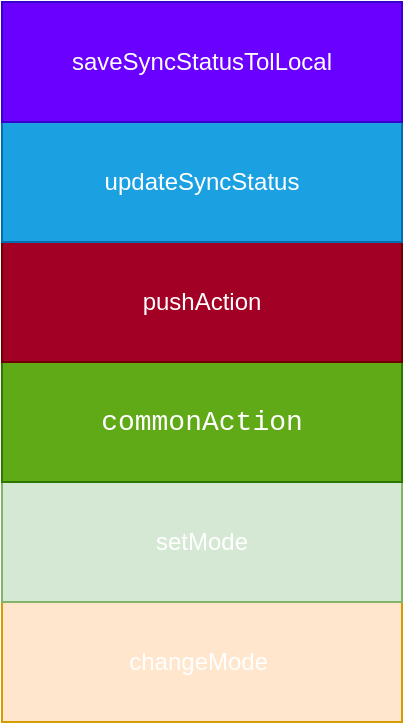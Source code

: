 <mxfile version="14.4.4" type="github">
  <diagram id="NTRb6LynuOVtb8wq7M6x" name="Page-1">
    <mxGraphModel dx="1405" dy="752" grid="1" gridSize="10" guides="1" tooltips="1" connect="1" arrows="1" fold="1" page="1" pageScale="1" pageWidth="827" pageHeight="1169" math="0" shadow="0">
      <root>
        <mxCell id="0" />
        <mxCell id="1" parent="0" />
        <mxCell id="IPjrpy-a-t6D2CHBjiBg-1" value="&lt;br&gt;&lt;br&gt;&lt;div style=&quot;color: rgb(212 , 212 , 212) ; background-color: rgb(30 , 30 , 30) ; font-family: &amp;#34;consolas&amp;#34; , &amp;#34;courier new&amp;#34; , monospace ; font-weight: normal ; font-size: 14px ; line-height: 19px&quot;&gt;&lt;br&gt;&lt;/div&gt;&lt;br&gt;" style="rounded=0;whiteSpace=wrap;html=1;" vertex="1" parent="1">
          <mxGeometry x="350" y="290" width="200" height="360" as="geometry" />
        </mxCell>
        <mxCell id="IPjrpy-a-t6D2CHBjiBg-4" value="&lt;font color=&quot;#ffffff&quot;&gt;changeMode&amp;nbsp;&lt;/font&gt;" style="rounded=0;whiteSpace=wrap;html=1;fillColor=#ffe6cc;strokeColor=#d79b00;" vertex="1" parent="1">
          <mxGeometry x="350" y="590" width="200" height="60" as="geometry" />
        </mxCell>
        <mxCell id="IPjrpy-a-t6D2CHBjiBg-6" value="&lt;font color=&quot;#ffffff&quot;&gt;setMode&lt;/font&gt;" style="rounded=0;whiteSpace=wrap;html=1;fillColor=#d5e8d4;strokeColor=#82b366;" vertex="1" parent="1">
          <mxGeometry x="350" y="530" width="200" height="60" as="geometry" />
        </mxCell>
        <mxCell id="IPjrpy-a-t6D2CHBjiBg-7" value="&lt;div style=&quot;font-family: &amp;#34;consolas&amp;#34; , &amp;#34;courier new&amp;#34; , monospace ; font-size: 14px ; line-height: 19px&quot;&gt;&lt;span style=&quot;background-color: rgb(96 , 169 , 23)&quot;&gt;commonAction&lt;/span&gt;&lt;/div&gt;" style="rounded=0;whiteSpace=wrap;html=1;strokeColor=#2D7600;fontColor=#ffffff;fillColor=#60A917;" vertex="1" parent="1">
          <mxGeometry x="350" y="470" width="200" height="60" as="geometry" />
        </mxCell>
        <mxCell id="IPjrpy-a-t6D2CHBjiBg-8" value="pushAction" style="rounded=0;whiteSpace=wrap;html=1;fillColor=#a20025;strokeColor=#6F0000;fontColor=#ffffff;" vertex="1" parent="1">
          <mxGeometry x="350" y="410" width="200" height="60" as="geometry" />
        </mxCell>
        <mxCell id="IPjrpy-a-t6D2CHBjiBg-9" value="updateSyncStatus" style="rounded=0;whiteSpace=wrap;html=1;fillColor=#1ba1e2;strokeColor=#006EAF;fontColor=#ffffff;" vertex="1" parent="1">
          <mxGeometry x="350" y="350" width="200" height="60" as="geometry" />
        </mxCell>
        <mxCell id="IPjrpy-a-t6D2CHBjiBg-12" value="saveSyncStatusTolLocal" style="rounded=0;whiteSpace=wrap;html=1;fillColor=#6a00ff;strokeColor=#3700CC;fontColor=#ffffff;" vertex="1" parent="1">
          <mxGeometry x="350" y="290" width="200" height="60" as="geometry" />
        </mxCell>
      </root>
    </mxGraphModel>
  </diagram>
</mxfile>
